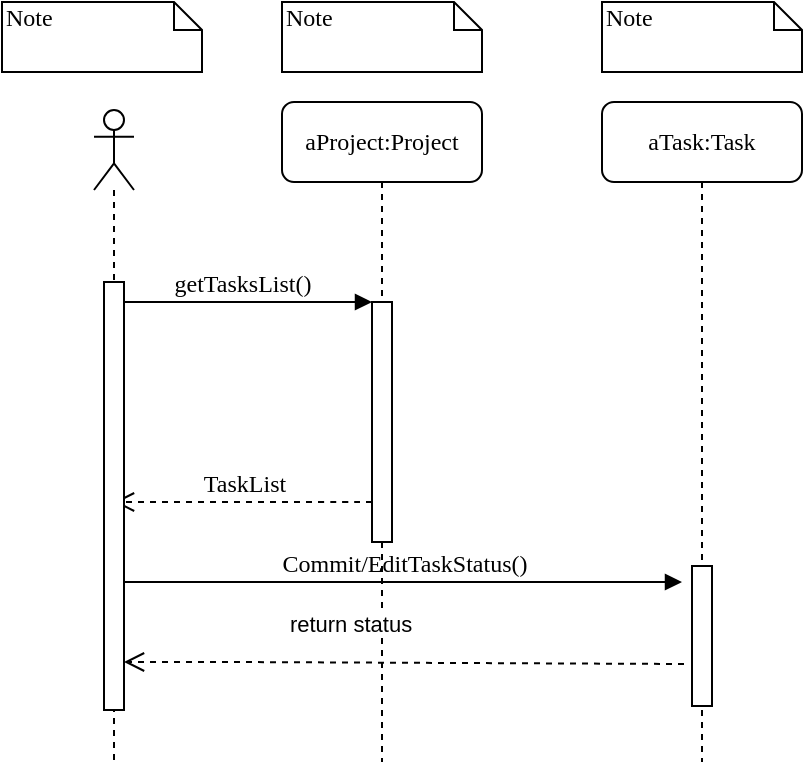 <mxfile version="10.6.8" type="github"><diagram id="dInRGTIGxHbartCTXiau" name="Page-1"><mxGraphModel dx="1394" dy="796" grid="1" gridSize="10" guides="1" tooltips="1" connect="1" arrows="1" fold="1" page="1" pageScale="1" pageWidth="827" pageHeight="1169" math="0" shadow="0"><root><mxCell id="0"/><mxCell id="1" parent="0"/><mxCell id="uec-0F3I-Il8Mz1SqiPu-1" value="aProject:Project" style="shape=umlLifeline;perimeter=lifelinePerimeter;whiteSpace=wrap;html=1;container=1;collapsible=0;recursiveResize=0;outlineConnect=0;rounded=1;shadow=0;comic=0;labelBackgroundColor=none;strokeColor=#000000;strokeWidth=1;fillColor=#FFFFFF;fontFamily=Verdana;fontSize=12;fontColor=#000000;align=center;" vertex="1" parent="1"><mxGeometry x="240" y="80" width="100" height="330" as="geometry"/></mxCell><mxCell id="uec-0F3I-Il8Mz1SqiPu-2" value="" style="html=1;points=[];perimeter=orthogonalPerimeter;rounded=0;shadow=0;comic=0;labelBackgroundColor=none;strokeColor=#000000;strokeWidth=1;fillColor=#FFFFFF;fontFamily=Verdana;fontSize=12;fontColor=#000000;align=center;" vertex="1" parent="uec-0F3I-Il8Mz1SqiPu-1"><mxGeometry x="45" y="100" width="10" height="120" as="geometry"/></mxCell><mxCell id="uec-0F3I-Il8Mz1SqiPu-3" value="aTask:Task" style="shape=umlLifeline;perimeter=lifelinePerimeter;whiteSpace=wrap;html=1;container=1;collapsible=0;recursiveResize=0;outlineConnect=0;rounded=1;shadow=0;comic=0;labelBackgroundColor=none;strokeColor=#000000;strokeWidth=1;fillColor=#FFFFFF;fontFamily=Verdana;fontSize=12;fontColor=#000000;align=center;" vertex="1" parent="1"><mxGeometry x="400" y="80" width="100" height="330" as="geometry"/></mxCell><mxCell id="uec-0F3I-Il8Mz1SqiPu-4" value="" style="html=1;points=[];perimeter=orthogonalPerimeter;rounded=0;shadow=0;comic=0;labelBackgroundColor=none;strokeColor=#000000;strokeWidth=1;fillColor=#FFFFFF;fontFamily=Verdana;fontSize=12;fontColor=#000000;align=center;" vertex="1" parent="uec-0F3I-Il8Mz1SqiPu-3"><mxGeometry x="45" y="232" width="10" height="70" as="geometry"/></mxCell><mxCell id="uec-0F3I-Il8Mz1SqiPu-5" value="TaskList" style="html=1;verticalAlign=bottom;endArrow=open;dashed=1;endSize=8;labelBackgroundColor=none;fontFamily=Verdana;fontSize=12;edgeStyle=elbowEdgeStyle;elbow=vertical;" edge="1" parent="1" source="uec-0F3I-Il8Mz1SqiPu-2" target="uec-0F3I-Il8Mz1SqiPu-11"><mxGeometry relative="1" as="geometry"><mxPoint x="650" y="306" as="targetPoint"/><Array as="points"><mxPoint x="270" y="280"/><mxPoint x="220" y="250"/><mxPoint x="700" y="260"/></Array></mxGeometry></mxCell><mxCell id="uec-0F3I-Il8Mz1SqiPu-7" value="&lt;span style=&quot;font-size: 12px;&quot;&gt;getTasksList()&lt;/span&gt;" style="html=1;verticalAlign=bottom;endArrow=block;entryX=0;entryY=0;labelBackgroundColor=none;fontFamily=Verdana;fontSize=12;edgeStyle=elbowEdgeStyle;elbow=vertical;" edge="1" parent="1" target="uec-0F3I-Il8Mz1SqiPu-2"><mxGeometry relative="1" as="geometry"><mxPoint x="155" y="180" as="sourcePoint"/></mxGeometry></mxCell><mxCell id="uec-0F3I-Il8Mz1SqiPu-8" value="Note" style="shape=note;whiteSpace=wrap;html=1;size=14;verticalAlign=top;align=left;spacingTop=-6;rounded=0;shadow=0;comic=0;labelBackgroundColor=none;strokeColor=#000000;strokeWidth=1;fillColor=#FFFFFF;fontFamily=Verdana;fontSize=12;fontColor=#000000;" vertex="1" parent="1"><mxGeometry x="100" y="30" width="100" height="35" as="geometry"/></mxCell><mxCell id="uec-0F3I-Il8Mz1SqiPu-9" value="Note" style="shape=note;whiteSpace=wrap;html=1;size=14;verticalAlign=top;align=left;spacingTop=-6;rounded=0;shadow=0;comic=0;labelBackgroundColor=none;strokeColor=#000000;strokeWidth=1;fillColor=#FFFFFF;fontFamily=Verdana;fontSize=12;fontColor=#000000;" vertex="1" parent="1"><mxGeometry x="240" y="30" width="100" height="35" as="geometry"/></mxCell><mxCell id="uec-0F3I-Il8Mz1SqiPu-10" value="Note" style="shape=note;whiteSpace=wrap;html=1;size=14;verticalAlign=top;align=left;spacingTop=-6;rounded=0;shadow=0;comic=0;labelBackgroundColor=none;strokeColor=#000000;strokeWidth=1;fillColor=#FFFFFF;fontFamily=Verdana;fontSize=12;fontColor=#000000;" vertex="1" parent="1"><mxGeometry x="400" y="30" width="100" height="35" as="geometry"/></mxCell><mxCell id="uec-0F3I-Il8Mz1SqiPu-11" value="" style="shape=umlLifeline;participant=umlActor;perimeter=lifelinePerimeter;whiteSpace=wrap;html=1;container=1;collapsible=0;recursiveResize=0;verticalAlign=top;spacingTop=36;labelBackgroundColor=#ffffff;outlineConnect=0;" vertex="1" parent="1"><mxGeometry x="146" y="84" width="20" height="326" as="geometry"/></mxCell><mxCell id="uec-0F3I-Il8Mz1SqiPu-12" value="" style="html=1;points=[];perimeter=orthogonalPerimeter;" vertex="1" parent="uec-0F3I-Il8Mz1SqiPu-11"><mxGeometry x="5" y="86" width="10" height="214" as="geometry"/></mxCell><mxCell id="uec-0F3I-Il8Mz1SqiPu-16" value="return status" style="html=1;verticalAlign=bottom;endArrow=open;dashed=1;endSize=8;exitX=-0.4;exitY=0.7;exitDx=0;exitDy=0;exitPerimeter=0;" edge="1" parent="1" source="uec-0F3I-Il8Mz1SqiPu-4"><mxGeometry x="0.267" y="-14" relative="1" as="geometry"><mxPoint x="300" y="360" as="sourcePoint"/><mxPoint x="161" y="360" as="targetPoint"/><Array as="points"><mxPoint x="216" y="360"/></Array><mxPoint x="10" y="4" as="offset"/></mxGeometry></mxCell><mxCell id="uec-0F3I-Il8Mz1SqiPu-19" value="&lt;span style=&quot;font-size: 12px&quot;&gt;Commit/EditTaskStatus()&lt;/span&gt;" style="html=1;verticalAlign=bottom;endArrow=block;labelBackgroundColor=none;fontFamily=Verdana;fontSize=12;edgeStyle=elbowEdgeStyle;elbow=vertical;" edge="1" parent="1"><mxGeometry relative="1" as="geometry"><mxPoint x="161" y="320" as="sourcePoint"/><mxPoint x="440" y="320" as="targetPoint"/></mxGeometry></mxCell></root></mxGraphModel></diagram></mxfile>